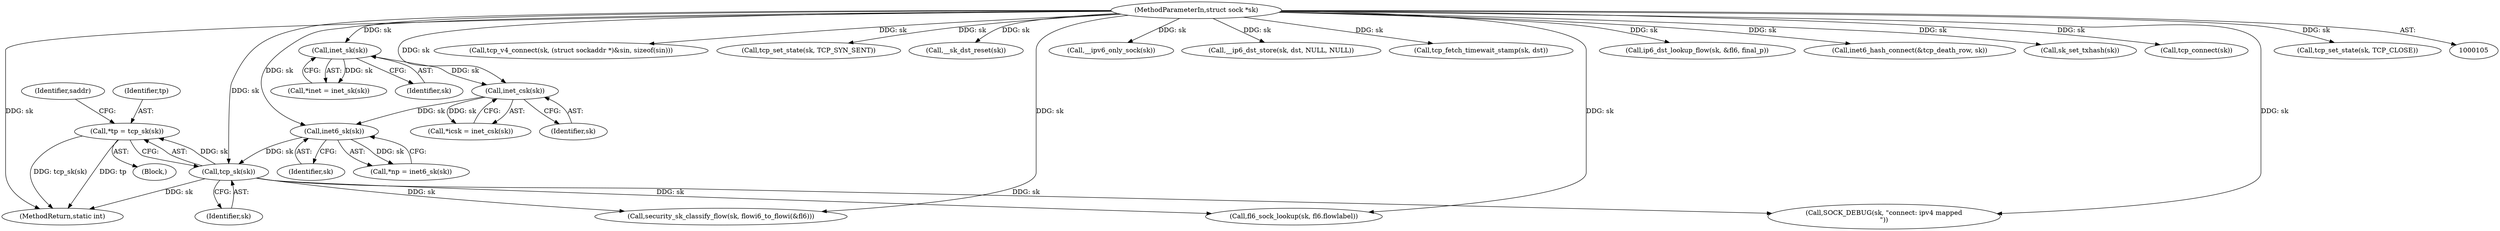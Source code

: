 digraph "0_linux_45f6fad84cc305103b28d73482b344d7f5b76f39_15@pointer" {
"1000132" [label="(Call,*tp = tcp_sk(sk))"];
"1000134" [label="(Call,tcp_sk(sk))"];
"1000129" [label="(Call,inet6_sk(sk))"];
"1000124" [label="(Call,inet_csk(sk))"];
"1000119" [label="(Call,inet_sk(sk))"];
"1000106" [label="(MethodParameterIn,struct sock *sk)"];
"1000399" [label="(Call,tcp_v4_connect(sk, (struct sockaddr *)&sin, sizeof(sin)))"];
"1000642" [label="(Call,tcp_set_state(sk, TCP_SYN_SENT))"];
"1000127" [label="(Call,*np = inet6_sk(sk))"];
"1000129" [label="(Call,inet6_sk(sk))"];
"1000346" [label="(Call,SOCK_DEBUG(sk, \"connect: ipv4 mapped\n\"))"];
"1000124" [label="(Call,inet_csk(sk))"];
"1000138" [label="(Identifier,saddr)"];
"1000125" [label="(Identifier,sk)"];
"1000109" [label="(Block,)"];
"1000701" [label="(Call,__sk_dst_reset(sk))"];
"1000196" [label="(Call,fl6_sock_lookup(sk, fl6.flowlabel))"];
"1000133" [label="(Identifier,tp)"];
"1000119" [label="(Call,inet_sk(sk))"];
"1000134" [label="(Call,tcp_sk(sk))"];
"1000117" [label="(Call,*inet = inet_sk(sk))"];
"1000135" [label="(Identifier,sk)"];
"1000350" [label="(Call,__ipv6_only_sock(sk))"];
"1000569" [label="(Call,__ip6_dst_store(sk, dst, NULL, NULL))"];
"1000595" [label="(Call,tcp_fetch_timewait_stamp(sk, dst))"];
"1000516" [label="(Call,security_sk_classify_flow(sk, flowi6_to_flowi(&fl6)))"];
"1000120" [label="(Identifier,sk)"];
"1000122" [label="(Call,*icsk = inet_csk(sk))"];
"1000106" [label="(MethodParameterIn,struct sock *sk)"];
"1000523" [label="(Call,ip6_dst_lookup_flow(sk, &fl6, final_p))"];
"1000647" [label="(Call,inet6_hash_connect(&tcp_death_row, sk))"];
"1000132" [label="(Call,*tp = tcp_sk(sk))"];
"1000654" [label="(Call,sk_set_txhash(sk))"];
"1000130" [label="(Identifier,sk)"];
"1000690" [label="(Call,tcp_connect(sk))"];
"1000716" [label="(MethodReturn,static int)"];
"1000698" [label="(Call,tcp_set_state(sk, TCP_CLOSE))"];
"1000132" -> "1000109"  [label="AST: "];
"1000132" -> "1000134"  [label="CFG: "];
"1000133" -> "1000132"  [label="AST: "];
"1000134" -> "1000132"  [label="AST: "];
"1000138" -> "1000132"  [label="CFG: "];
"1000132" -> "1000716"  [label="DDG: tcp_sk(sk)"];
"1000132" -> "1000716"  [label="DDG: tp"];
"1000134" -> "1000132"  [label="DDG: sk"];
"1000134" -> "1000135"  [label="CFG: "];
"1000135" -> "1000134"  [label="AST: "];
"1000134" -> "1000716"  [label="DDG: sk"];
"1000129" -> "1000134"  [label="DDG: sk"];
"1000106" -> "1000134"  [label="DDG: sk"];
"1000134" -> "1000196"  [label="DDG: sk"];
"1000134" -> "1000346"  [label="DDG: sk"];
"1000134" -> "1000516"  [label="DDG: sk"];
"1000129" -> "1000127"  [label="AST: "];
"1000129" -> "1000130"  [label="CFG: "];
"1000130" -> "1000129"  [label="AST: "];
"1000127" -> "1000129"  [label="CFG: "];
"1000129" -> "1000127"  [label="DDG: sk"];
"1000124" -> "1000129"  [label="DDG: sk"];
"1000106" -> "1000129"  [label="DDG: sk"];
"1000124" -> "1000122"  [label="AST: "];
"1000124" -> "1000125"  [label="CFG: "];
"1000125" -> "1000124"  [label="AST: "];
"1000122" -> "1000124"  [label="CFG: "];
"1000124" -> "1000122"  [label="DDG: sk"];
"1000119" -> "1000124"  [label="DDG: sk"];
"1000106" -> "1000124"  [label="DDG: sk"];
"1000119" -> "1000117"  [label="AST: "];
"1000119" -> "1000120"  [label="CFG: "];
"1000120" -> "1000119"  [label="AST: "];
"1000117" -> "1000119"  [label="CFG: "];
"1000119" -> "1000117"  [label="DDG: sk"];
"1000106" -> "1000119"  [label="DDG: sk"];
"1000106" -> "1000105"  [label="AST: "];
"1000106" -> "1000716"  [label="DDG: sk"];
"1000106" -> "1000196"  [label="DDG: sk"];
"1000106" -> "1000346"  [label="DDG: sk"];
"1000106" -> "1000350"  [label="DDG: sk"];
"1000106" -> "1000399"  [label="DDG: sk"];
"1000106" -> "1000516"  [label="DDG: sk"];
"1000106" -> "1000523"  [label="DDG: sk"];
"1000106" -> "1000569"  [label="DDG: sk"];
"1000106" -> "1000595"  [label="DDG: sk"];
"1000106" -> "1000642"  [label="DDG: sk"];
"1000106" -> "1000647"  [label="DDG: sk"];
"1000106" -> "1000654"  [label="DDG: sk"];
"1000106" -> "1000690"  [label="DDG: sk"];
"1000106" -> "1000698"  [label="DDG: sk"];
"1000106" -> "1000701"  [label="DDG: sk"];
}
